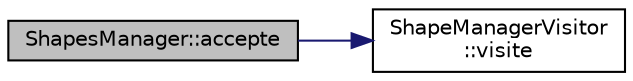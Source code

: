 digraph "ShapesManager::accepte"
{
 // LATEX_PDF_SIZE
  edge [fontname="Helvetica",fontsize="10",labelfontname="Helvetica",labelfontsize="10"];
  node [fontname="Helvetica",fontsize="10",shape=record];
  rankdir="LR";
  Node1 [label="ShapesManager::accepte",height=0.2,width=0.4,color="black", fillcolor="grey75", style="filled", fontcolor="black",tooltip=" "];
  Node1 -> Node2 [color="midnightblue",fontsize="10",style="solid",fontname="Helvetica"];
  Node2 [label="ShapeManagerVisitor\l::visite",height=0.2,width=0.4,color="black", fillcolor="white", style="filled",URL="$class_shape_manager_visitor.html#a21dfa48ff05a39038a9cd2f06bb71caf",tooltip=" "];
}
